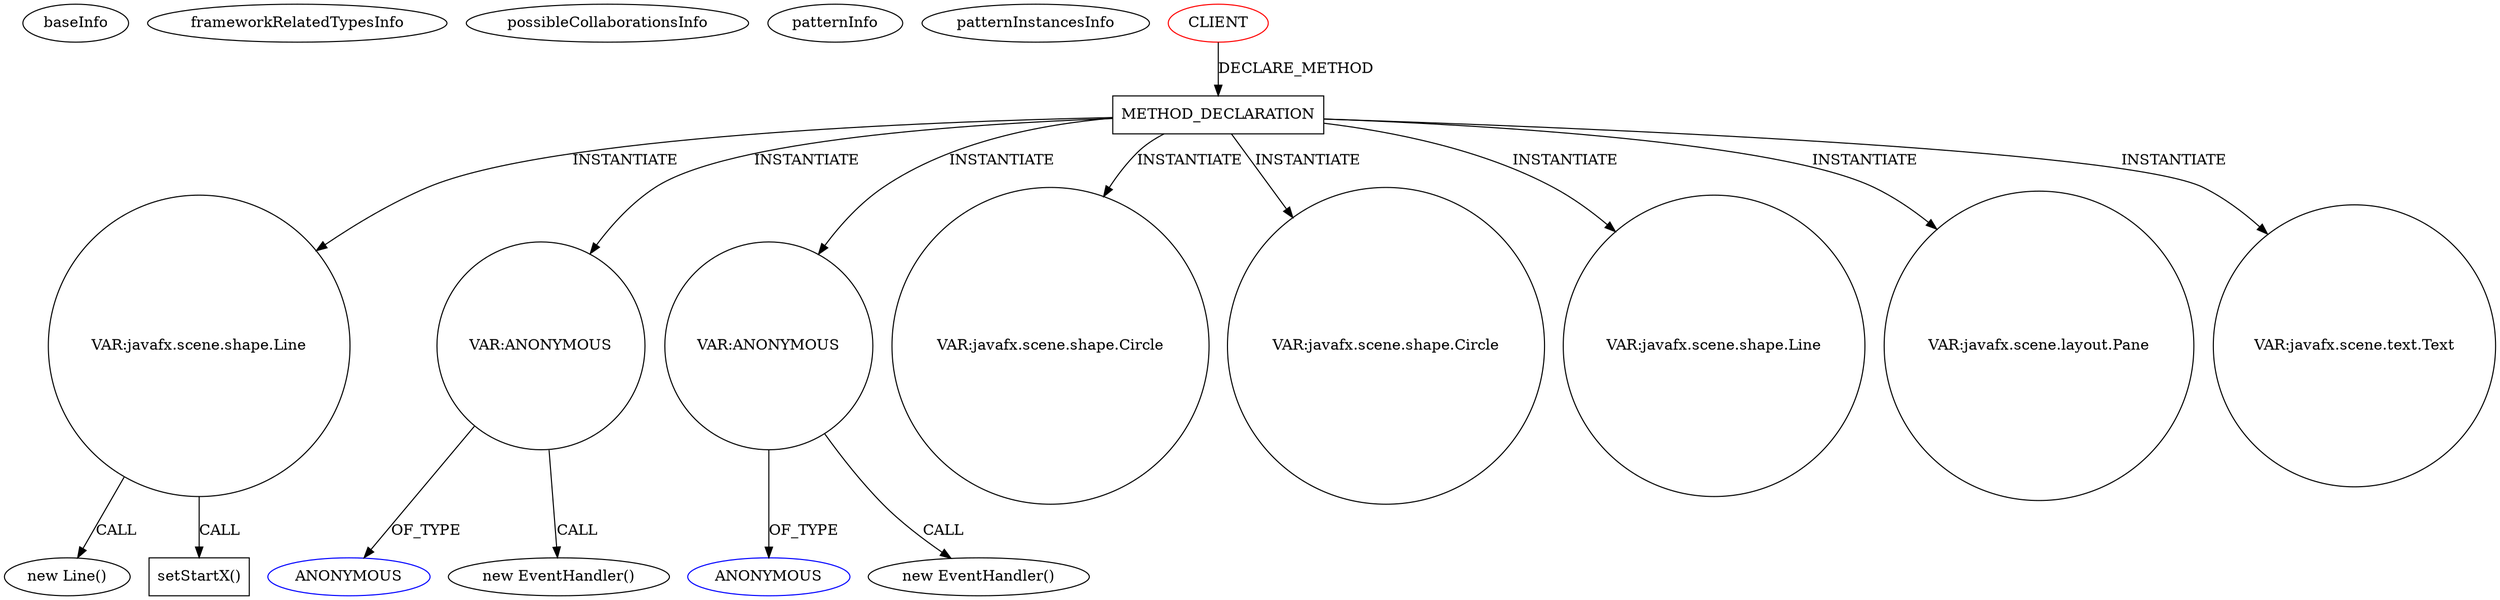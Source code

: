 digraph {
baseInfo[graphId=4049,category="pattern",isAnonymous=false,possibleRelation=false]
frameworkRelatedTypesInfo[]
possibleCollaborationsInfo[]
patternInfo[frequency=2.0,patternRootClient=0]
patternInstancesInfo[0="mrempala-sp~/mrempala-sp/sp-master/src/application/VcPtVisualSchematicView.java~VcPtVisualSchematicView~3690",1="mrempala-sp~/mrempala-sp/sp-master/src/application/VcPtVisualSchematicViewClickable.java~VcPtVisualSchematicViewClickable~3668"]
149[label="new Line()",vertexType="CONSTRUCTOR_CALL",isFrameworkType=false]
150[label="VAR:javafx.scene.shape.Line",vertexType="VARIABLE_EXPRESION",isFrameworkType=false,shape=circle]
155[label="setStartX()",vertexType="INSIDE_CALL",isFrameworkType=false,shape=box]
145[label="METHOD_DECLARATION",vertexType="CLIENT_METHOD_DECLARATION",isFrameworkType=false,shape=box]
0[label="CLIENT",vertexType="ROOT_CLIENT_CLASS_DECLARATION",isFrameworkType=false,color=red]
306[label="VAR:ANONYMOUS",vertexType="VARIABLE_EXPRESION",isFrameworkType=false,shape=circle]
307[label="ANONYMOUS",vertexType="REFERENCE_ANONYMOUS_DECLARATION",isFrameworkType=false,color=blue]
305[label="new EventHandler()",vertexType="CONSTRUCTOR_CALL",isFrameworkType=false]
300[label="VAR:ANONYMOUS",vertexType="VARIABLE_EXPRESION",isFrameworkType=false,shape=circle]
301[label="ANONYMOUS",vertexType="REFERENCE_ANONYMOUS_DECLARATION",isFrameworkType=false,color=blue]
299[label="new EventHandler()",vertexType="CONSTRUCTOR_CALL",isFrameworkType=false]
222[label="VAR:javafx.scene.shape.Circle",vertexType="VARIABLE_EXPRESION",isFrameworkType=false,shape=circle]
163[label="VAR:javafx.scene.shape.Circle",vertexType="VARIABLE_EXPRESION",isFrameworkType=false,shape=circle]
209[label="VAR:javafx.scene.shape.Line",vertexType="VARIABLE_EXPRESION",isFrameworkType=false,shape=circle]
146[label="VAR:javafx.scene.layout.Pane",vertexType="VARIABLE_EXPRESION",isFrameworkType=false,shape=circle]
194[label="VAR:javafx.scene.text.Text",vertexType="VARIABLE_EXPRESION",isFrameworkType=false,shape=circle]
145->146[label="INSTANTIATE"]
150->155[label="CALL"]
145->150[label="INSTANTIATE"]
145->163[label="INSTANTIATE"]
300->301[label="OF_TYPE"]
145->209[label="INSTANTIATE"]
145->194[label="INSTANTIATE"]
145->306[label="INSTANTIATE"]
0->145[label="DECLARE_METHOD"]
145->222[label="INSTANTIATE"]
306->305[label="CALL"]
150->149[label="CALL"]
145->300[label="INSTANTIATE"]
306->307[label="OF_TYPE"]
300->299[label="CALL"]
}
